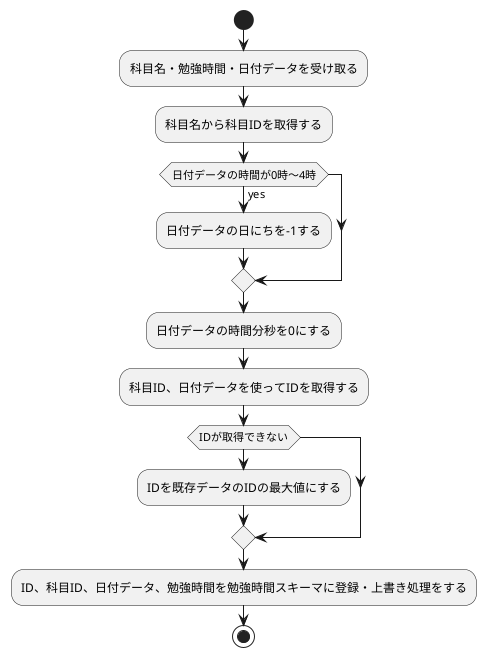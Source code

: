 @startuml{update_study_time_activity.png}
start
:科目名・勉強時間・日付データを受け取る;
:科目名から科目IDを取得する;
if (日付データの時間が0時〜4時) then (yes)
  :日付データの日にちを-1する;
endif
:日付データの時間分秒を0にする;
:科目ID、日付データを使ってIDを取得する;
if (IDが取得できない)
  :IDを既存データのIDの最大値にする;
endif
:ID、科目ID、日付データ、勉強時間を勉強時間スキーマに登録・上書き処理をする;
stop

@enduml
